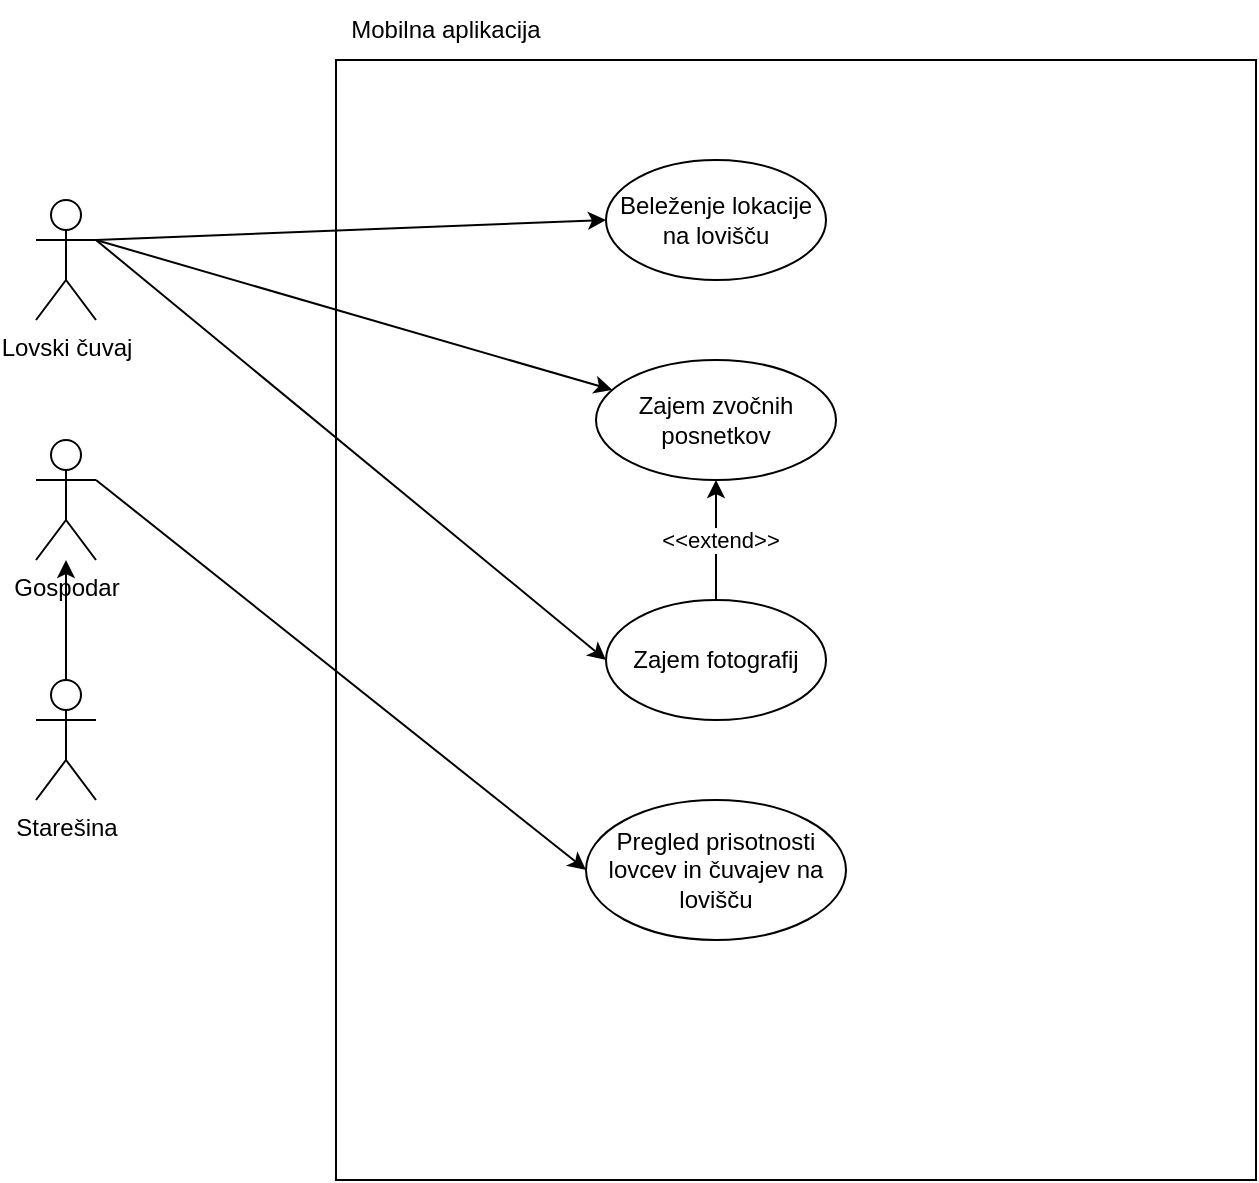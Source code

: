 <mxfile version="26.1.0">
  <diagram name="Page-1" id="vEfTBTqJ6aP0pR_sSiNV">
    <mxGraphModel dx="1354" dy="600" grid="1" gridSize="10" guides="1" tooltips="1" connect="1" arrows="1" fold="1" page="1" pageScale="1" pageWidth="827" pageHeight="1169" math="0" shadow="0">
      <root>
        <mxCell id="0" />
        <mxCell id="1" parent="0" />
        <mxCell id="qkvPIOuBojCrXPSVAwnu-1" value="" style="rounded=0;whiteSpace=wrap;html=1;" parent="1" vertex="1">
          <mxGeometry x="190" y="70" width="460" height="560" as="geometry" />
        </mxCell>
        <mxCell id="qkvPIOuBojCrXPSVAwnu-2" value="Lovski čuvaj" style="shape=umlActor;verticalLabelPosition=bottom;verticalAlign=top;html=1;outlineConnect=0;" parent="1" vertex="1">
          <mxGeometry x="40" y="140" width="30" height="60" as="geometry" />
        </mxCell>
        <mxCell id="qkvPIOuBojCrXPSVAwnu-3" value="Starešina" style="shape=umlActor;verticalLabelPosition=bottom;verticalAlign=top;html=1;outlineConnect=0;" parent="1" vertex="1">
          <mxGeometry x="40" y="380" width="30" height="60" as="geometry" />
        </mxCell>
        <mxCell id="qkvPIOuBojCrXPSVAwnu-4" value="Gospodar" style="shape=umlActor;verticalLabelPosition=bottom;verticalAlign=top;html=1;outlineConnect=0;" parent="1" vertex="1">
          <mxGeometry x="40" y="260" width="30" height="60" as="geometry" />
        </mxCell>
        <mxCell id="qkvPIOuBojCrXPSVAwnu-7" value="Zajem zvočnih posnetkov" style="ellipse;whiteSpace=wrap;html=1;" parent="1" vertex="1">
          <mxGeometry x="320" y="220" width="120" height="60" as="geometry" />
        </mxCell>
        <mxCell id="qkvPIOuBojCrXPSVAwnu-8" value="" style="endArrow=classic;html=1;rounded=0;exitX=1;exitY=0.333;exitDx=0;exitDy=0;exitPerimeter=0;" parent="1" source="qkvPIOuBojCrXPSVAwnu-2" target="qkvPIOuBojCrXPSVAwnu-7" edge="1">
          <mxGeometry width="50" height="50" relative="1" as="geometry">
            <mxPoint x="380" y="370" as="sourcePoint" />
            <mxPoint x="430" y="320" as="targetPoint" />
          </mxGeometry>
        </mxCell>
        <mxCell id="qkvPIOuBojCrXPSVAwnu-9" value="Zajem fotografij" style="ellipse;whiteSpace=wrap;html=1;" parent="1" vertex="1">
          <mxGeometry x="325" y="340" width="110" height="60" as="geometry" />
        </mxCell>
        <mxCell id="qkvPIOuBojCrXPSVAwnu-10" value="" style="endArrow=classic;html=1;rounded=0;entryX=0;entryY=0.5;entryDx=0;entryDy=0;" parent="1" target="qkvPIOuBojCrXPSVAwnu-9" edge="1">
          <mxGeometry width="50" height="50" relative="1" as="geometry">
            <mxPoint x="70" y="160" as="sourcePoint" />
            <mxPoint x="281" y="146" as="targetPoint" />
          </mxGeometry>
        </mxCell>
        <mxCell id="qkvPIOuBojCrXPSVAwnu-11" value="Mobilna aplikacija" style="text;html=1;align=center;verticalAlign=middle;whiteSpace=wrap;rounded=0;" parent="1" vertex="1">
          <mxGeometry x="190" y="40" width="110" height="30" as="geometry" />
        </mxCell>
        <mxCell id="qkvPIOuBojCrXPSVAwnu-13" value="Pregled prisotnosti lovcev in čuvajev na lovišču" style="ellipse;whiteSpace=wrap;html=1;" parent="1" vertex="1">
          <mxGeometry x="315" y="440" width="130" height="70" as="geometry" />
        </mxCell>
        <mxCell id="qkvPIOuBojCrXPSVAwnu-14" value="" style="endArrow=classic;html=1;rounded=0;exitX=1;exitY=0.333;exitDx=0;exitDy=0;exitPerimeter=0;entryX=0;entryY=0.5;entryDx=0;entryDy=0;" parent="1" source="qkvPIOuBojCrXPSVAwnu-4" target="qkvPIOuBojCrXPSVAwnu-13" edge="1">
          <mxGeometry width="50" height="50" relative="1" as="geometry">
            <mxPoint x="380" y="370" as="sourcePoint" />
            <mxPoint x="430" y="320" as="targetPoint" />
          </mxGeometry>
        </mxCell>
        <mxCell id="qkvPIOuBojCrXPSVAwnu-15" value="" style="endArrow=classic;html=1;rounded=0;exitX=0.5;exitY=0;exitDx=0;exitDy=0;exitPerimeter=0;" parent="1" source="qkvPIOuBojCrXPSVAwnu-3" target="qkvPIOuBojCrXPSVAwnu-4" edge="1">
          <mxGeometry width="50" height="50" relative="1" as="geometry">
            <mxPoint x="380" y="350" as="sourcePoint" />
            <mxPoint x="430" y="300" as="targetPoint" />
          </mxGeometry>
        </mxCell>
        <mxCell id="qkvPIOuBojCrXPSVAwnu-16" value="Beleženje lokacije na lovišču" style="ellipse;whiteSpace=wrap;html=1;" parent="1" vertex="1">
          <mxGeometry x="325" y="120" width="110" height="60" as="geometry" />
        </mxCell>
        <mxCell id="qkvPIOuBojCrXPSVAwnu-17" value="" style="endArrow=classic;html=1;rounded=0;entryX=0;entryY=0.5;entryDx=0;entryDy=0;" parent="1" target="qkvPIOuBojCrXPSVAwnu-16" edge="1">
          <mxGeometry width="50" height="50" relative="1" as="geometry">
            <mxPoint x="70" y="160" as="sourcePoint" />
            <mxPoint x="291" y="227" as="targetPoint" />
          </mxGeometry>
        </mxCell>
        <mxCell id="NpLXVkKN5-cVoNuIsOG8-1" value="" style="endArrow=classic;html=1;rounded=0;exitX=0.5;exitY=0;exitDx=0;exitDy=0;entryX=0.5;entryY=1;entryDx=0;entryDy=0;" edge="1" parent="1" source="qkvPIOuBojCrXPSVAwnu-9" target="qkvPIOuBojCrXPSVAwnu-7">
          <mxGeometry width="50" height="50" relative="1" as="geometry">
            <mxPoint x="390" y="340" as="sourcePoint" />
            <mxPoint x="440" y="290" as="targetPoint" />
          </mxGeometry>
        </mxCell>
        <mxCell id="NpLXVkKN5-cVoNuIsOG8-2" value="&amp;lt;&amp;lt;extend&amp;gt;&amp;gt;" style="edgeLabel;html=1;align=center;verticalAlign=middle;resizable=0;points=[];" vertex="1" connectable="0" parent="NpLXVkKN5-cVoNuIsOG8-1">
          <mxGeometry y="-2" relative="1" as="geometry">
            <mxPoint as="offset" />
          </mxGeometry>
        </mxCell>
      </root>
    </mxGraphModel>
  </diagram>
</mxfile>

